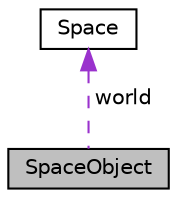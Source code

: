 digraph "SpaceObject"
{
  edge [fontname="Helvetica",fontsize="10",labelfontname="Helvetica",labelfontsize="10"];
  node [fontname="Helvetica",fontsize="10",shape=record];
  Node11 [label="SpaceObject",height=0.2,width=0.4,color="black", fillcolor="grey75", style="filled", fontcolor="black"];
  Node12 -> Node11 [dir="back",color="darkorchid3",fontsize="10",style="dashed",label=" world" ,fontname="Helvetica"];
  Node12 [label="Space",height=0.2,width=0.4,color="black", fillcolor="white", style="filled",URL="$class_space.html"];
}
